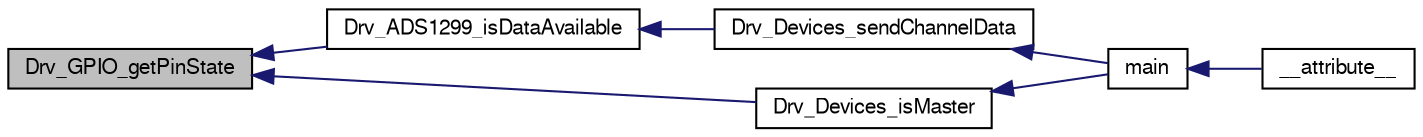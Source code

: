 digraph "Drv_GPIO_getPinState"
{
  edge [fontname="FreeSans",fontsize="10",labelfontname="FreeSans",labelfontsize="10"];
  node [fontname="FreeSans",fontsize="10",shape=record];
  rankdir="LR";
  Node1 [label="Drv_GPIO_getPinState",height=0.2,width=0.4,color="black", fillcolor="grey75", style="filled", fontcolor="black"];
  Node1 -> Node2 [dir="back",color="midnightblue",fontsize="10",style="solid",fontname="FreeSans"];
  Node2 [label="Drv_ADS1299_isDataAvailable",height=0.2,width=0.4,color="black", fillcolor="white", style="filled",URL="$group__ADS1299__Library.html#ga55bafd8fc454bf91a40711e71c9028e0",tooltip="Query to see if data is available from the ADS1299. "];
  Node2 -> Node3 [dir="back",color="midnightblue",fontsize="10",style="solid",fontname="FreeSans"];
  Node3 [label="Drv_Devices_sendChannelData",height=0.2,width=0.4,color="black", fillcolor="white", style="filled",URL="$group__Devices__Library.html#ga828212dc5604557924cd8ea9e6252c6c",tooltip="Send via UART the data acquired by the ADS. "];
  Node3 -> Node4 [dir="back",color="midnightblue",fontsize="10",style="solid",fontname="FreeSans"];
  Node4 [label="main",height=0.2,width=0.4,color="black", fillcolor="white", style="filled",URL="$group__Application__Layer.html#ga840291bc02cba5474a4cb46a9b9566fe"];
  Node4 -> Node5 [dir="back",color="midnightblue",fontsize="10",style="solid",fontname="FreeSans"];
  Node5 [label="__attribute__",height=0.2,width=0.4,color="black", fillcolor="white", style="filled",URL="$cr__startup__lpc175x__6x_8c.html#adce420b900676fa0caed5a713cac82fb"];
  Node1 -> Node6 [dir="back",color="midnightblue",fontsize="10",style="solid",fontname="FreeSans"];
  Node6 [label="Drv_Devices_isMaster",height=0.2,width=0.4,color="black", fillcolor="white", style="filled",URL="$group__Devices__Library.html#ga92e403bbfcda965385b78ce10bbea47a",tooltip="Determines if the board is Master or Slave and set a flag. "];
  Node6 -> Node4 [dir="back",color="midnightblue",fontsize="10",style="solid",fontname="FreeSans"];
}
